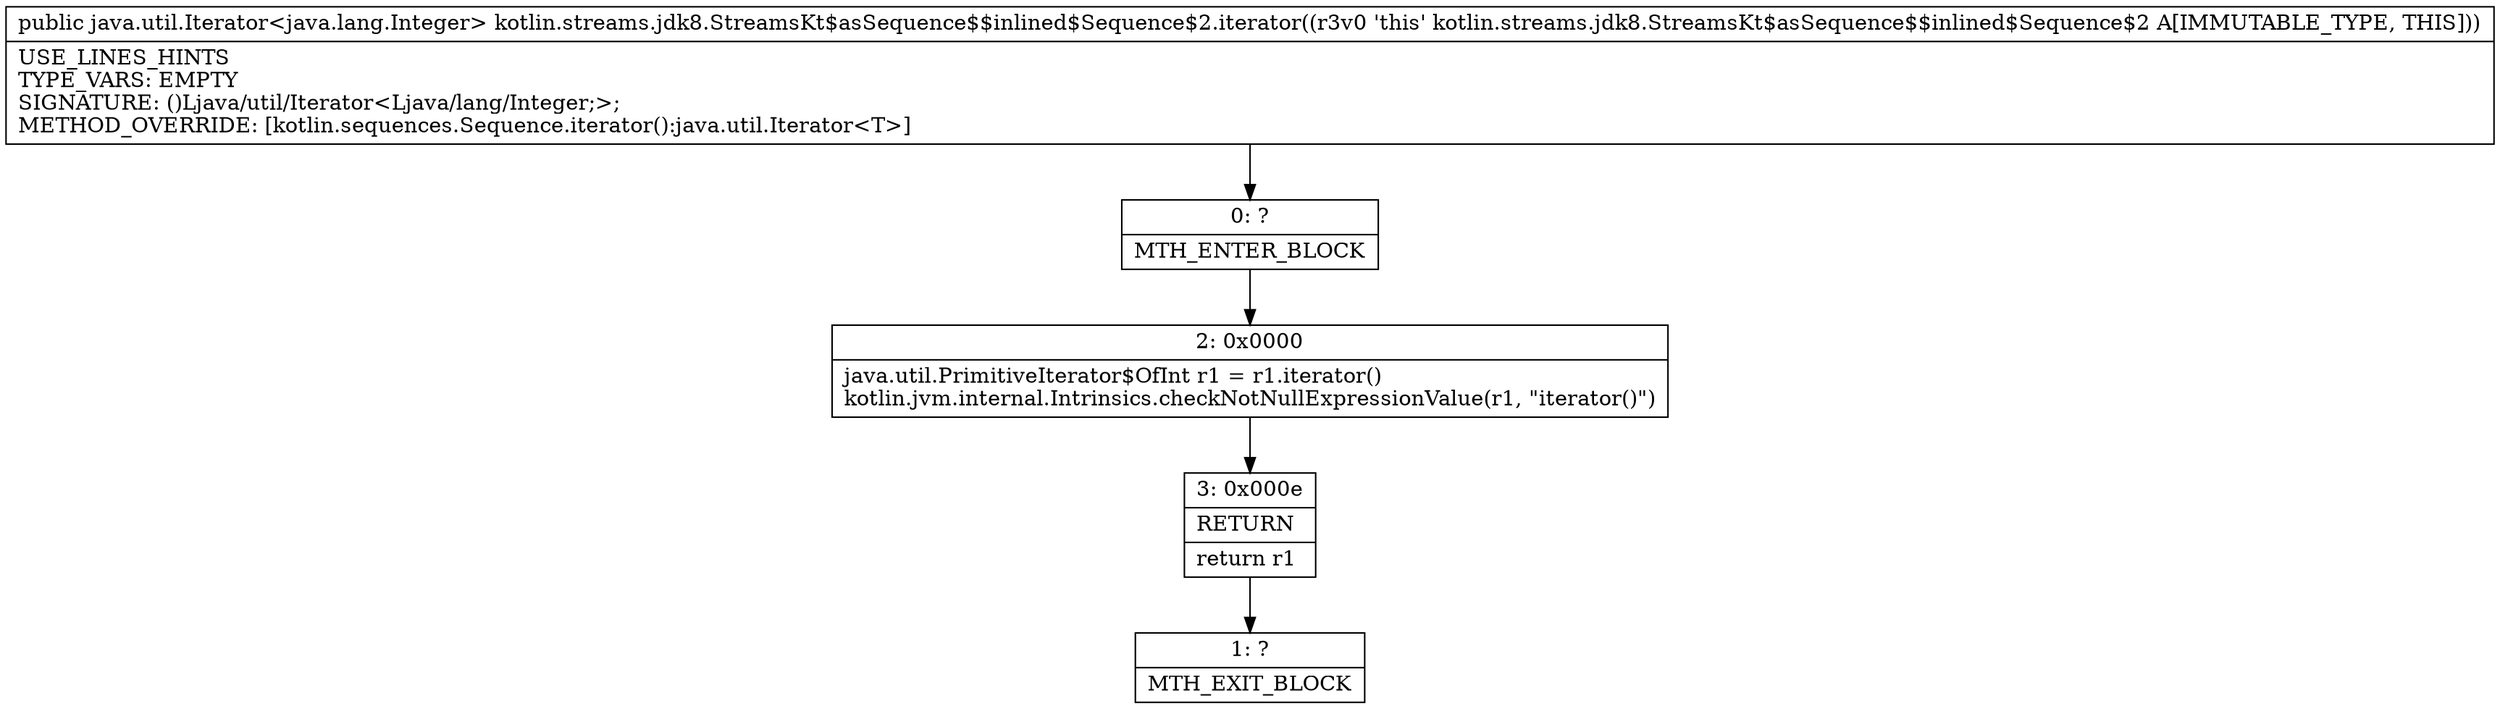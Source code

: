 digraph "CFG forkotlin.streams.jdk8.StreamsKt$asSequence$$inlined$Sequence$2.iterator()Ljava\/util\/Iterator;" {
Node_0 [shape=record,label="{0\:\ ?|MTH_ENTER_BLOCK\l}"];
Node_2 [shape=record,label="{2\:\ 0x0000|java.util.PrimitiveIterator$OfInt r1 = r1.iterator()\lkotlin.jvm.internal.Intrinsics.checkNotNullExpressionValue(r1, \"iterator()\")\l}"];
Node_3 [shape=record,label="{3\:\ 0x000e|RETURN\l|return r1\l}"];
Node_1 [shape=record,label="{1\:\ ?|MTH_EXIT_BLOCK\l}"];
MethodNode[shape=record,label="{public java.util.Iterator\<java.lang.Integer\> kotlin.streams.jdk8.StreamsKt$asSequence$$inlined$Sequence$2.iterator((r3v0 'this' kotlin.streams.jdk8.StreamsKt$asSequence$$inlined$Sequence$2 A[IMMUTABLE_TYPE, THIS]))  | USE_LINES_HINTS\lTYPE_VARS: EMPTY\lSIGNATURE: ()Ljava\/util\/Iterator\<Ljava\/lang\/Integer;\>;\lMETHOD_OVERRIDE: [kotlin.sequences.Sequence.iterator():java.util.Iterator\<T\>]\l}"];
MethodNode -> Node_0;Node_0 -> Node_2;
Node_2 -> Node_3;
Node_3 -> Node_1;
}


